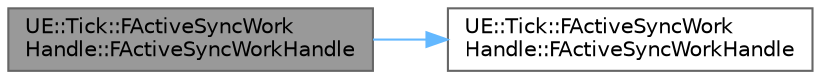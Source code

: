 digraph "UE::Tick::FActiveSyncWorkHandle::FActiveSyncWorkHandle"
{
 // INTERACTIVE_SVG=YES
 // LATEX_PDF_SIZE
  bgcolor="transparent";
  edge [fontname=Helvetica,fontsize=10,labelfontname=Helvetica,labelfontsize=10];
  node [fontname=Helvetica,fontsize=10,shape=box,height=0.2,width=0.4];
  rankdir="LR";
  Node1 [id="Node000001",label="UE::Tick::FActiveSyncWork\lHandle::FActiveSyncWorkHandle",height=0.2,width=0.4,color="gray40", fillcolor="grey60", style="filled", fontcolor="black",tooltip=" "];
  Node1 -> Node2 [id="edge1_Node000001_Node000002",color="steelblue1",style="solid",tooltip=" "];
  Node2 [id="Node000002",label="UE::Tick::FActiveSyncWork\lHandle::FActiveSyncWorkHandle",height=0.2,width=0.4,color="grey40", fillcolor="white", style="filled",URL="$dd/df5/structUE_1_1Tick_1_1FActiveSyncWorkHandle.html#a6ba2c6da7c5bc7c0444d47d2b3e21705",tooltip=" "];
}
